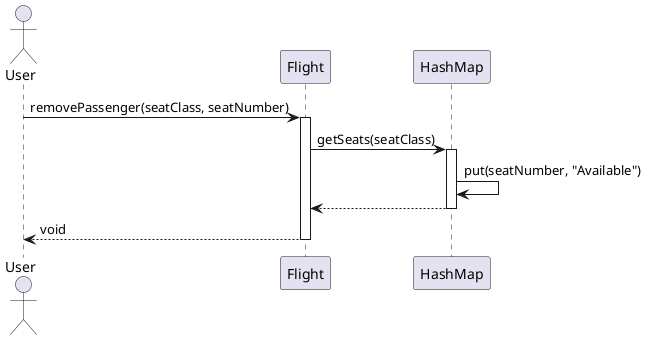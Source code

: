 @startuml
actor User
participant "Flight" as Flight
participant "HashMap" as Seats

User -> Flight : removePassenger(seatClass, seatNumber)
activate Flight

Flight -> Seats : getSeats(seatClass)
activate Seats
Seats -> Seats : put(seatNumber, "Available")
Seats --> Flight
deactivate Seats

Flight --> User : void
deactivate Flight
@enduml

